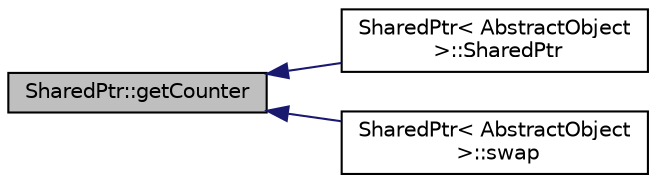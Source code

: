 digraph "SharedPtr::getCounter"
{
  edge [fontname="Helvetica",fontsize="10",labelfontname="Helvetica",labelfontsize="10"];
  node [fontname="Helvetica",fontsize="10",shape=record];
  rankdir="LR";
  Node1 [label="SharedPtr::getCounter",height=0.2,width=0.4,color="black", fillcolor="grey75", style="filled" fontcolor="black"];
  Node1 -> Node2 [dir="back",color="midnightblue",fontsize="10",style="solid",fontname="Helvetica"];
  Node2 [label="SharedPtr\< AbstractObject\l \>::SharedPtr",height=0.2,width=0.4,color="black", fillcolor="white", style="filled",URL="$classSharedPtr.html#acb15c801fb102f270364663012f35b03",tooltip="Default copy constructor."];
  Node1 -> Node3 [dir="back",color="midnightblue",fontsize="10",style="solid",fontname="Helvetica"];
  Node3 [label="SharedPtr\< AbstractObject\l \>::swap",height=0.2,width=0.4,color="black", fillcolor="white", style="filled",URL="$classSharedPtr.html#af637d3c7d7763a918c52c284771f6234",tooltip="Swaps between pointers."];
}
